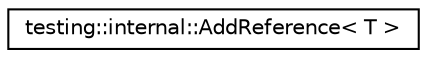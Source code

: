 digraph G
{
  edge [fontname="Helvetica",fontsize="10",labelfontname="Helvetica",labelfontsize="10"];
  node [fontname="Helvetica",fontsize="10",shape=record];
  rankdir="LR";
  Node1 [label="testing::internal::AddReference\< T \>",height=0.2,width=0.4,color="black", fillcolor="white", style="filled",URL="$structtesting_1_1internal_1_1AddReference.html"];
}
